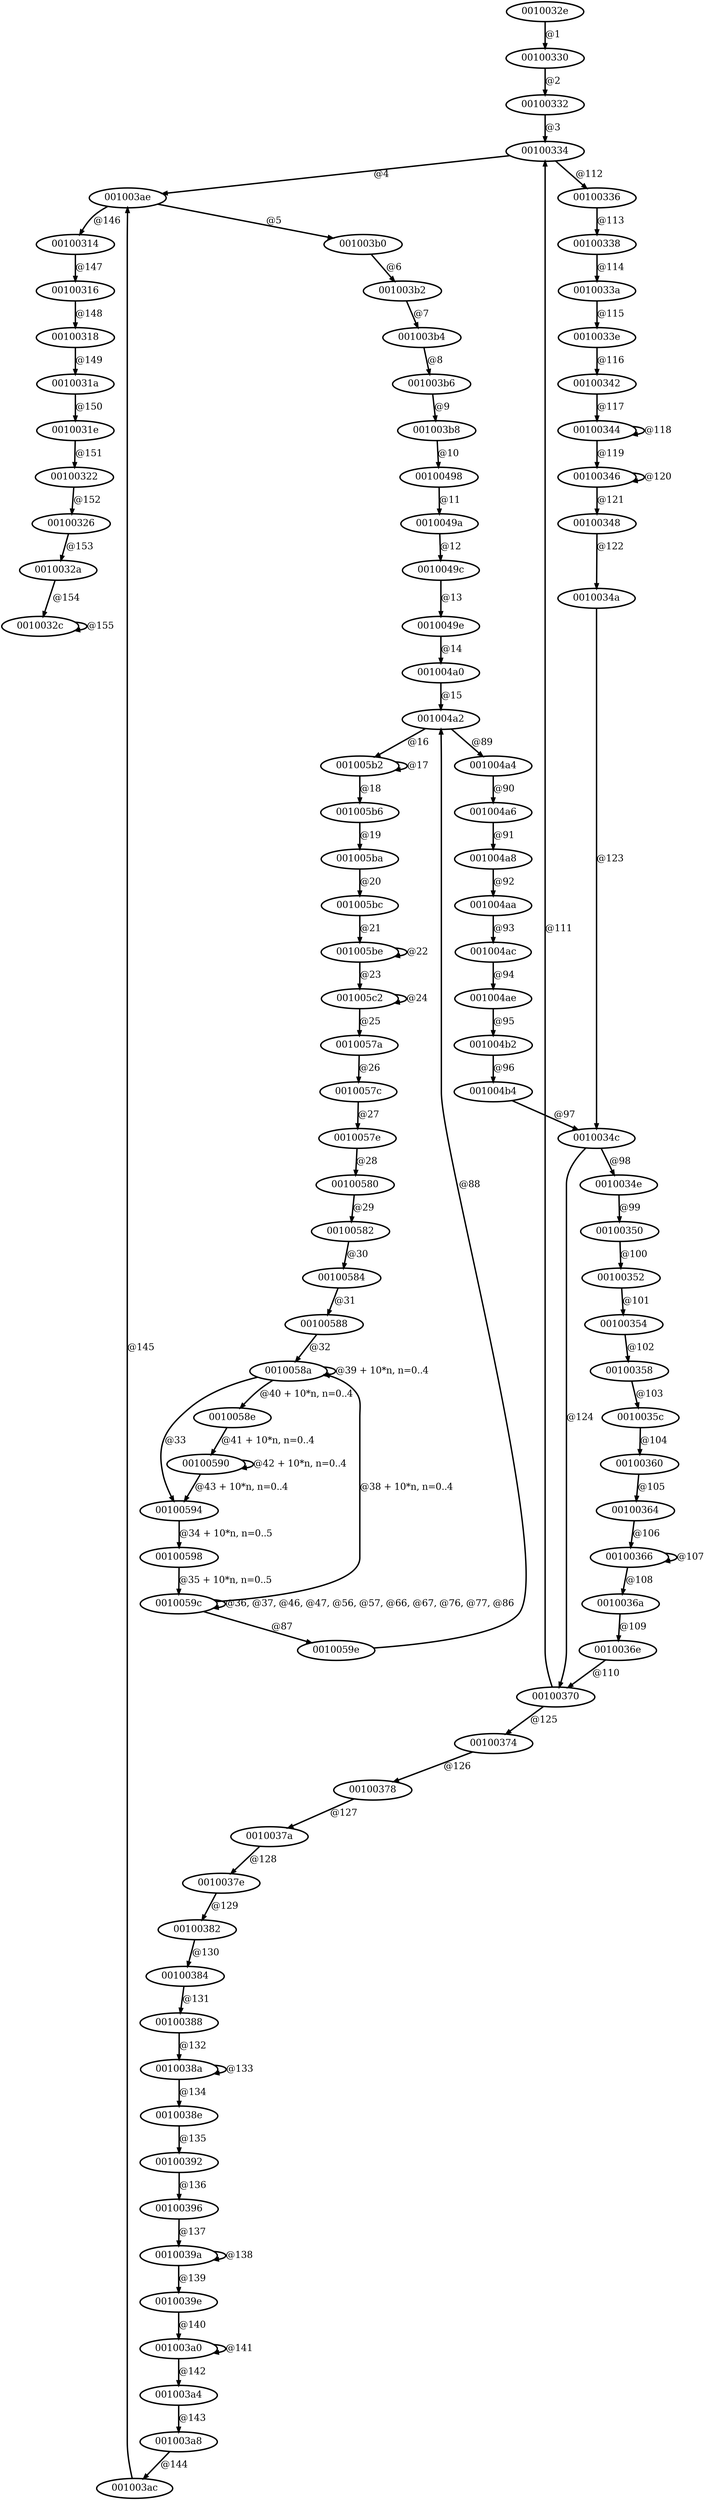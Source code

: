 digraph G {
        node [style=rounded, penwidth=3, fontsize=20, shape=oval];
        "0010032e" -> "00100330" [label="@1", color=black,arrowsize=1,style=bold,penwidth=3,fontsize=20];
"00100330" -> "00100332" [label="@2", color=black,arrowsize=1,style=bold,penwidth=3,fontsize=20];
"00100332" -> "00100334" [label="@3", color=black,arrowsize=1,style=bold,penwidth=3,fontsize=20];
"00100334" -> "001003ae" [label="@4", color=black,arrowsize=1,style=bold,penwidth=3,fontsize=20];
"001003ae" -> "001003b0" [label="@5", color=black,arrowsize=1,style=bold,penwidth=3,fontsize=20];
"001003b0" -> "001003b2" [label="@6", color=black,arrowsize=1,style=bold,penwidth=3,fontsize=20];
"001003b2" -> "001003b4" [label="@7", color=black,arrowsize=1,style=bold,penwidth=3,fontsize=20];
"001003b4" -> "001003b6" [label="@8", color=black,arrowsize=1,style=bold,penwidth=3,fontsize=20];
"001003b6" -> "001003b8" [label="@9", color=black,arrowsize=1,style=bold,penwidth=3,fontsize=20];
"001003b8" -> "00100498" [label="@10", color=black,arrowsize=1,style=bold,penwidth=3,fontsize=20];
"00100498" -> "0010049a" [label="@11", color=black,arrowsize=1,style=bold,penwidth=3,fontsize=20];
"0010049a" -> "0010049c" [label="@12", color=black,arrowsize=1,style=bold,penwidth=3,fontsize=20];
"0010049c" -> "0010049e" [label="@13", color=black,arrowsize=1,style=bold,penwidth=3,fontsize=20];
"0010049e" -> "001004a0" [label="@14", color=black,arrowsize=1,style=bold,penwidth=3,fontsize=20];
"001004a0" -> "001004a2" [label="@15", color=black,arrowsize=1,style=bold,penwidth=3,fontsize=20];
"001004a2" -> "001005b2" [label="@16", color=black,arrowsize=1,style=bold,penwidth=3,fontsize=20];
"001005b2" -> "001005b2" [label="@17", color=black,arrowsize=1,style=bold,penwidth=3,fontsize=20];
"001005b2" -> "001005b6" [label="@18", color=black,arrowsize=1,style=bold,penwidth=3,fontsize=20];
"001005b6" -> "001005ba" [label="@19", color=black,arrowsize=1,style=bold,penwidth=3,fontsize=20];
"001005ba" -> "001005bc" [label="@20", color=black,arrowsize=1,style=bold,penwidth=3,fontsize=20];
"001005bc" -> "001005be" [label="@21", color=black,arrowsize=1,style=bold,penwidth=3,fontsize=20];
"001005be" -> "001005be" [label="@22", color=black,arrowsize=1,style=bold,penwidth=3,fontsize=20];
"001005be" -> "001005c2" [label="@23", color=black,arrowsize=1,style=bold,penwidth=3,fontsize=20];
"001005c2" -> "001005c2" [label="@24", color=black,arrowsize=1,style=bold,penwidth=3,fontsize=20];
"001005c2" -> "0010057a" [label="@25", color=black,arrowsize=1,style=bold,penwidth=3,fontsize=20];
"0010057a" -> "0010057c" [label="@26", color=black,arrowsize=1,style=bold,penwidth=3,fontsize=20];
"0010057c" -> "0010057e" [label="@27", color=black,arrowsize=1,style=bold,penwidth=3,fontsize=20];
"0010057e" -> "00100580" [label="@28", color=black,arrowsize=1,style=bold,penwidth=3,fontsize=20];
"00100580" -> "00100582" [label="@29", color=black,arrowsize=1,style=bold,penwidth=3,fontsize=20];
"00100582" -> "00100584" [label="@30", color=black,arrowsize=1,style=bold,penwidth=3,fontsize=20];
"00100584" -> "00100588" [label="@31", color=black,arrowsize=1,style=bold,penwidth=3,fontsize=20];
"00100588" -> "0010058a" [label="@32", color=black,arrowsize=1,style=bold,penwidth=3,fontsize=20];
"0010058a" -> "00100594" [label="@33", color=black,arrowsize=1,style=bold,penwidth=3,fontsize=20];
"00100594" -> "00100598" [label="@34 + 10*n, n=0..5", color=black,arrowsize=1,style=bold,penwidth=3,fontsize=20];
"00100598" -> "0010059c" [label="@35 + 10*n, n=0..5", color=black,arrowsize=1,style=bold,penwidth=3,fontsize=20];
"0010059c" -> "0010059c" [label="@36, @37, @46, @47, @56, @57, @66, @67, @76, @77, @86", color=black,arrowsize=1,style=bold,penwidth=3,fontsize=20];
"0010059c" -> "0010058a" [label="@38 + 10*n, n=0..4", color=black,arrowsize=1,style=bold,penwidth=3,fontsize=20];
"0010058a" -> "0010058a" [label="@39 + 10*n, n=0..4", color=black,arrowsize=1,style=bold,penwidth=3,fontsize=20];
"0010058a" -> "0010058e" [label="@40 + 10*n, n=0..4", color=black,arrowsize=1,style=bold,penwidth=3,fontsize=20];
"0010058e" -> "00100590" [label="@41 + 10*n, n=0..4", color=black,arrowsize=1,style=bold,penwidth=3,fontsize=20];
"00100590" -> "00100590" [label="@42 + 10*n, n=0..4", color=black,arrowsize=1,style=bold,penwidth=3,fontsize=20];
"00100590" -> "00100594" [label="@43 + 10*n, n=0..4", color=black,arrowsize=1,style=bold,penwidth=3,fontsize=20];
"0010059c" -> "0010059e" [label="@87", color=black,arrowsize=1,style=bold,penwidth=3,fontsize=20];
"0010059e" -> "001004a2" [label="@88", color=black,arrowsize=1,style=bold,penwidth=3,fontsize=20];
"001004a2" -> "001004a4" [label="@89", color=black,arrowsize=1,style=bold,penwidth=3,fontsize=20];
"001004a4" -> "001004a6" [label="@90", color=black,arrowsize=1,style=bold,penwidth=3,fontsize=20];
"001004a6" -> "001004a8" [label="@91", color=black,arrowsize=1,style=bold,penwidth=3,fontsize=20];
"001004a8" -> "001004aa" [label="@92", color=black,arrowsize=1,style=bold,penwidth=3,fontsize=20];
"001004aa" -> "001004ac" [label="@93", color=black,arrowsize=1,style=bold,penwidth=3,fontsize=20];
"001004ac" -> "001004ae" [label="@94", color=black,arrowsize=1,style=bold,penwidth=3,fontsize=20];
"001004ae" -> "001004b2" [label="@95", color=black,arrowsize=1,style=bold,penwidth=3,fontsize=20];
"001004b2" -> "001004b4" [label="@96", color=black,arrowsize=1,style=bold,penwidth=3,fontsize=20];
"001004b4" -> "0010034c" [label="@97", color=black,arrowsize=1,style=bold,penwidth=3,fontsize=20];
"0010034c" -> "0010034e" [label="@98", color=black,arrowsize=1,style=bold,penwidth=3,fontsize=20];
"0010034e" -> "00100350" [label="@99", color=black,arrowsize=1,style=bold,penwidth=3,fontsize=20];
"00100350" -> "00100352" [label="@100", color=black,arrowsize=1,style=bold,penwidth=3,fontsize=20];
"00100352" -> "00100354" [label="@101", color=black,arrowsize=1,style=bold,penwidth=3,fontsize=20];
"00100354" -> "00100358" [label="@102", color=black,arrowsize=1,style=bold,penwidth=3,fontsize=20];
"00100358" -> "0010035c" [label="@103", color=black,arrowsize=1,style=bold,penwidth=3,fontsize=20];
"0010035c" -> "00100360" [label="@104", color=black,arrowsize=1,style=bold,penwidth=3,fontsize=20];
"00100360" -> "00100364" [label="@105", color=black,arrowsize=1,style=bold,penwidth=3,fontsize=20];
"00100364" -> "00100366" [label="@106", color=black,arrowsize=1,style=bold,penwidth=3,fontsize=20];
"00100366" -> "00100366" [label="@107", color=black,arrowsize=1,style=bold,penwidth=3,fontsize=20];
"00100366" -> "0010036a" [label="@108", color=black,arrowsize=1,style=bold,penwidth=3,fontsize=20];
"0010036a" -> "0010036e" [label="@109", color=black,arrowsize=1,style=bold,penwidth=3,fontsize=20];
"0010036e" -> "00100370" [label="@110", color=black,arrowsize=1,style=bold,penwidth=3,fontsize=20];
"00100370" -> "00100334" [label="@111", color=black,arrowsize=1,style=bold,penwidth=3,fontsize=20];
"00100334" -> "00100336" [label="@112", color=black,arrowsize=1,style=bold,penwidth=3,fontsize=20];
"00100336" -> "00100338" [label="@113", color=black,arrowsize=1,style=bold,penwidth=3,fontsize=20];
"00100338" -> "0010033a" [label="@114", color=black,arrowsize=1,style=bold,penwidth=3,fontsize=20];
"0010033a" -> "0010033e" [label="@115", color=black,arrowsize=1,style=bold,penwidth=3,fontsize=20];
"0010033e" -> "00100342" [label="@116", color=black,arrowsize=1,style=bold,penwidth=3,fontsize=20];
"00100342" -> "00100344" [label="@117", color=black,arrowsize=1,style=bold,penwidth=3,fontsize=20];
"00100344" -> "00100344" [label="@118", color=black,arrowsize=1,style=bold,penwidth=3,fontsize=20];
"00100344" -> "00100346" [label="@119", color=black,arrowsize=1,style=bold,penwidth=3,fontsize=20];
"00100346" -> "00100346" [label="@120", color=black,arrowsize=1,style=bold,penwidth=3,fontsize=20];
"00100346" -> "00100348" [label="@121", color=black,arrowsize=1,style=bold,penwidth=3,fontsize=20];
"00100348" -> "0010034a" [label="@122", color=black,arrowsize=1,style=bold,penwidth=3,fontsize=20];
"0010034a" -> "0010034c" [label="@123", color=black,arrowsize=1,style=bold,penwidth=3,fontsize=20];
"0010034c" -> "00100370" [label="@124", color=black,arrowsize=1,style=bold,penwidth=3,fontsize=20];
"00100370" -> "00100374" [label="@125", color=black,arrowsize=1,style=bold,penwidth=3,fontsize=20];
"00100374" -> "00100378" [label="@126", color=black,arrowsize=1,style=bold,penwidth=3,fontsize=20];
"00100378" -> "0010037a" [label="@127", color=black,arrowsize=1,style=bold,penwidth=3,fontsize=20];
"0010037a" -> "0010037e" [label="@128", color=black,arrowsize=1,style=bold,penwidth=3,fontsize=20];
"0010037e" -> "00100382" [label="@129", color=black,arrowsize=1,style=bold,penwidth=3,fontsize=20];
"00100382" -> "00100384" [label="@130", color=black,arrowsize=1,style=bold,penwidth=3,fontsize=20];
"00100384" -> "00100388" [label="@131", color=black,arrowsize=1,style=bold,penwidth=3,fontsize=20];
"00100388" -> "0010038a" [label="@132", color=black,arrowsize=1,style=bold,penwidth=3,fontsize=20];
"0010038a" -> "0010038a" [label="@133", color=black,arrowsize=1,style=bold,penwidth=3,fontsize=20];
"0010038a" -> "0010038e" [label="@134", color=black,arrowsize=1,style=bold,penwidth=3,fontsize=20];
"0010038e" -> "00100392" [label="@135", color=black,arrowsize=1,style=bold,penwidth=3,fontsize=20];
"00100392" -> "00100396" [label="@136", color=black,arrowsize=1,style=bold,penwidth=3,fontsize=20];
"00100396" -> "0010039a" [label="@137", color=black,arrowsize=1,style=bold,penwidth=3,fontsize=20];
"0010039a" -> "0010039a" [label="@138", color=black,arrowsize=1,style=bold,penwidth=3,fontsize=20];
"0010039a" -> "0010039e" [label="@139", color=black,arrowsize=1,style=bold,penwidth=3,fontsize=20];
"0010039e" -> "001003a0" [label="@140", color=black,arrowsize=1,style=bold,penwidth=3,fontsize=20];
"001003a0" -> "001003a0" [label="@141", color=black,arrowsize=1,style=bold,penwidth=3,fontsize=20];
"001003a0" -> "001003a4" [label="@142", color=black,arrowsize=1,style=bold,penwidth=3,fontsize=20];
"001003a4" -> "001003a8" [label="@143", color=black,arrowsize=1,style=bold,penwidth=3,fontsize=20];
"001003a8" -> "001003ac" [label="@144", color=black,arrowsize=1,style=bold,penwidth=3,fontsize=20];
"001003ac" -> "001003ae" [label="@145", color=black,arrowsize=1,style=bold,penwidth=3,fontsize=20];
"001003ae" -> "00100314" [label="@146", color=black,arrowsize=1,style=bold,penwidth=3,fontsize=20];
"00100314" -> "00100316" [label="@147", color=black,arrowsize=1,style=bold,penwidth=3,fontsize=20];
"00100316" -> "00100318" [label="@148", color=black,arrowsize=1,style=bold,penwidth=3,fontsize=20];
"00100318" -> "0010031a" [label="@149", color=black,arrowsize=1,style=bold,penwidth=3,fontsize=20];
"0010031a" -> "0010031e" [label="@150", color=black,arrowsize=1,style=bold,penwidth=3,fontsize=20];
"0010031e" -> "00100322" [label="@151", color=black,arrowsize=1,style=bold,penwidth=3,fontsize=20];
"00100322" -> "00100326" [label="@152", color=black,arrowsize=1,style=bold,penwidth=3,fontsize=20];
"00100326" -> "0010032a" [label="@153", color=black,arrowsize=1,style=bold,penwidth=3,fontsize=20];
"0010032a" -> "0010032c" [label="@154", color=black,arrowsize=1,style=bold,penwidth=3,fontsize=20];
"0010032c" -> "0010032c" [label="@155", color=black,arrowsize=1,style=bold,penwidth=3,fontsize=20];
}
